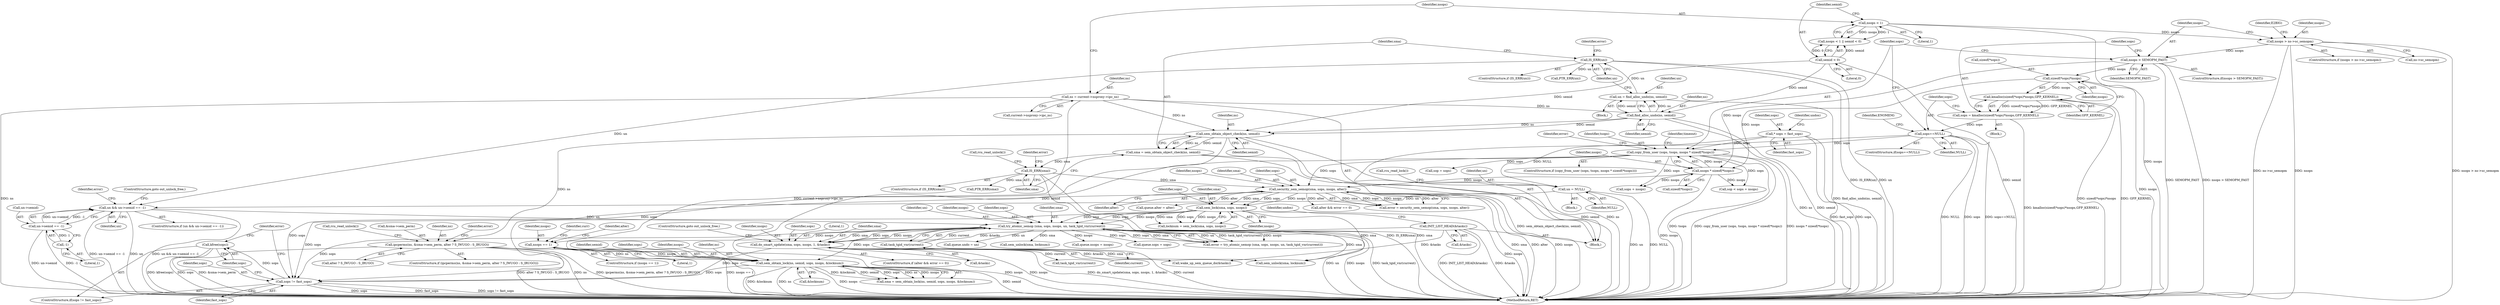 digraph "0_linux_6062a8dc0517bce23e3c2f7d2fea5e22411269a3_0@API" {
"1000630" [label="(Call,kfree(sops))"];
"1000627" [label="(Call,sops != fast_sops)"];
"1000394" [label="(Call,sem_lock(sma, sops, nsops))"];
"1000378" [label="(Call,security_sem_semop(sma, sops, nsops, alter))"];
"1000336" [label="(Call,IS_ERR(sma))"];
"1000330" [label="(Call,sma = sem_obtain_object_check(ns, semid))"];
"1000332" [label="(Call,sem_obtain_object_check(ns, semid))"];
"1000150" [label="(Call,ns = current->nsproxy->ipc_ns)"];
"1000312" [label="(Call,find_alloc_undo(ns, semid))"];
"1000162" [label="(Call,semid < 0)"];
"1000199" [label="(Call,copy_from_user (sops, tsops, nsops * sizeof(*tsops)))"];
"1000128" [label="(Call,* sops = fast_sops)"];
"1000192" [label="(Call,sops==NULL)"];
"1000182" [label="(Call,sops = kmalloc(sizeof(*sops)*nsops,GFP_KERNEL))"];
"1000184" [label="(Call,kmalloc(sizeof(*sops)*nsops,GFP_KERNEL))"];
"1000185" [label="(Call,sizeof(*sops)*nsops)"];
"1000178" [label="(Call,nsops > SEMOPM_FAST)"];
"1000169" [label="(Call,nsops > ns->sc_semopm)"];
"1000159" [label="(Call,nsops < 1)"];
"1000202" [label="(Call,nsops * sizeof(*tsops))"];
"1000569" [label="(Call,sem_obtain_lock(ns, semid, sops, nsops, &locknum))"];
"1000363" [label="(Call,ipcperms(ns, &sma->sem_perm, alter ? S_IWUGO : S_IRUGO))"];
"1000410" [label="(Call,try_atomic_semop (sma, sops, nsops, un, task_tgid_vnr(current)))"];
"1000399" [label="(Call,un && un->semid == -1)"];
"1000326" [label="(Call,un = NULL)"];
"1000316" [label="(Call,IS_ERR(un))"];
"1000310" [label="(Call,un = find_alloc_undo(ns, semid))"];
"1000401" [label="(Call,un->semid == -1)"];
"1000405" [label="(Call,-1)"];
"1000415" [label="(Call,task_tgid_vnr(current))"];
"1000463" [label="(Call,nsops == 1)"];
"1000428" [label="(Call,do_smart_update(sma, sops, nsops, 1, &tasks))"];
"1000304" [label="(Call,INIT_LIST_HEAD(&tasks))"];
"1000204" [label="(Call,sizeof(*tsops))"];
"1000465" [label="(Literal,1)"];
"1000400" [label="(Identifier,un)"];
"1000177" [label="(ControlStructure,if(nsops > SEMOPM_FAST))"];
"1000629" [label="(Identifier,fast_sops)"];
"1000573" [label="(Identifier,nsops)"];
"1000463" [label="(Call,nsops == 1)"];
"1000416" [label="(Identifier,current)"];
"1000203" [label="(Identifier,nsops)"];
"1000264" [label="(Call,sop = sops)"];
"1000406" [label="(Literal,1)"];
"1000399" [label="(Call,un && un->semid == -1)"];
"1000335" [label="(ControlStructure,if (IS_ERR(sma)))"];
"1000567" [label="(Call,sma = sem_obtain_lock(ns, semid, sops, nsops, &locknum))"];
"1000630" [label="(Call,kfree(sops))"];
"1000129" [label="(Identifier,sops)"];
"1000369" [label="(Call,alter ? S_IWUGO : S_IRUGO)"];
"1000183" [label="(Identifier,sops)"];
"1000364" [label="(Identifier,ns)"];
"1000201" [label="(Identifier,tsops)"];
"1000428" [label="(Call,do_smart_update(sma, sops, nsops, 1, &tasks))"];
"1000135" [label="(Identifier,undos)"];
"1000405" [label="(Call,-1)"];
"1000432" [label="(Literal,1)"];
"1000332" [label="(Call,sem_obtain_object_check(ns, semid))"];
"1000362" [label="(ControlStructure,if (ipcperms(ns, &sma->sem_perm, alter ? S_IWUGO : S_IRUGO)))"];
"1000180" [label="(Identifier,SEMOPM_FAST)"];
"1000312" [label="(Call,find_alloc_undo(ns, semid))"];
"1000325" [label="(Block,)"];
"1000308" [label="(Identifier,undos)"];
"1000179" [label="(Identifier,nsops)"];
"1000181" [label="(Block,)"];
"1000316" [label="(Call,IS_ERR(un))"];
"1000628" [label="(Identifier,sops)"];
"1000339" [label="(Call,rcu_read_unlock())"];
"1000185" [label="(Call,sizeof(*sops)*nsops)"];
"1000199" [label="(Call,copy_from_user (sops, tsops, nsops * sizeof(*tsops)))"];
"1000423" [label="(Call,alter && error == 0)"];
"1000209" [label="(Identifier,error)"];
"1000570" [label="(Identifier,ns)"];
"1000330" [label="(Call,sma = sem_obtain_object_check(ns, semid))"];
"1000194" [label="(Identifier,NULL)"];
"1000336" [label="(Call,IS_ERR(sma))"];
"1000329" [label="(Call,rcu_read_lock())"];
"1000168" [label="(ControlStructure,if (nsops > ns->sc_semopm))"];
"1000152" [label="(Call,current->nsproxy->ipc_ns)"];
"1000381" [label="(Identifier,nsops)"];
"1000333" [label="(Identifier,ns)"];
"1000119" [label="(Block,)"];
"1000433" [label="(Call,&tasks)"];
"1000429" [label="(Identifier,sma)"];
"1000159" [label="(Call,nsops < 1)"];
"1000198" [label="(ControlStructure,if (copy_from_user (sops, tsops, nsops * sizeof(*tsops))))"];
"1000191" [label="(ControlStructure,if(sops==NULL))"];
"1000162" [label="(Call,semid < 0)"];
"1000327" [label="(Identifier,un)"];
"1000392" [label="(Call,locknum = sem_lock(sma, sops, nsops))"];
"1000415" [label="(Call,task_tgid_vnr(current))"];
"1000410" [label="(Call,try_atomic_semop (sma, sops, nsops, un, task_tgid_vnr(current)))"];
"1000571" [label="(Identifier,semid)"];
"1000189" [label="(Identifier,nsops)"];
"1000376" [label="(Call,error = security_sem_semop(sma, sops, nsops, alter))"];
"1000382" [label="(Identifier,alter)"];
"1000326" [label="(Call,un = NULL)"];
"1000446" [label="(Call,queue.undo = un)"];
"1000412" [label="(Identifier,sops)"];
"1000543" [label="(Call,sem_unlock(sma, locknum))"];
"1000396" [label="(Identifier,sops)"];
"1000334" [label="(Identifier,semid)"];
"1000305" [label="(Call,&tasks)"];
"1000634" [label="(MethodReturn,RET)"];
"1000151" [label="(Identifier,ns)"];
"1000379" [label="(Identifier,sma)"];
"1000169" [label="(Call,nsops > ns->sc_semopm)"];
"1000190" [label="(Identifier,GFP_KERNEL)"];
"1000161" [label="(Literal,1)"];
"1000267" [label="(Call,sop < sops + nsops)"];
"1000409" [label="(Identifier,error)"];
"1000455" [label="(Call,task_tgid_vnr(current))"];
"1000626" [label="(ControlStructure,if(sops != fast_sops))"];
"1000200" [label="(Identifier,sops)"];
"1000627" [label="(Call,sops != fast_sops)"];
"1000184" [label="(Call,kmalloc(sizeof(*sops)*nsops,GFP_KERNEL))"];
"1000186" [label="(Call,sizeof(*sops))"];
"1000411" [label="(Identifier,sma)"];
"1000309" [label="(Block,)"];
"1000435" [label="(ControlStructure,goto out_unlock_free;)"];
"1000342" [label="(Call,PTR_ERR(sma))"];
"1000314" [label="(Identifier,semid)"];
"1000569" [label="(Call,sem_obtain_lock(ns, semid, sops, nsops, &locknum))"];
"1000380" [label="(Identifier,sops)"];
"1000337" [label="(Identifier,sma)"];
"1000377" [label="(Identifier,error)"];
"1000269" [label="(Call,sops + nsops)"];
"1000441" [label="(Call,queue.nsops = nsops)"];
"1000315" [label="(ControlStructure,if (IS_ERR(un)))"];
"1000197" [label="(Identifier,ENOMEM)"];
"1000374" [label="(Call,rcu_read_unlock())"];
"1000363" [label="(Call,ipcperms(ns, &sma->sem_perm, alter ? S_IWUGO : S_IRUGO))"];
"1000176" [label="(Identifier,E2BIG)"];
"1000431" [label="(Identifier,nsops)"];
"1000407" [label="(ControlStructure,goto out_unlock_free;)"];
"1000170" [label="(Identifier,nsops)"];
"1000346" [label="(Identifier,error)"];
"1000158" [label="(Call,nsops < 1 || semid < 0)"];
"1000502" [label="(Identifier,alter)"];
"1000163" [label="(Identifier,semid)"];
"1000304" [label="(Call,INIT_LIST_HEAD(&tasks))"];
"1000633" [label="(Identifier,error)"];
"1000574" [label="(Call,&locknum)"];
"1000365" [label="(Call,&sma->sem_perm)"];
"1000401" [label="(Call,un->semid == -1)"];
"1000572" [label="(Identifier,sops)"];
"1000394" [label="(Call,sem_lock(sma, sops, nsops))"];
"1000193" [label="(Identifier,sops)"];
"1000320" [label="(Identifier,error)"];
"1000414" [label="(Identifier,un)"];
"1000464" [label="(Identifier,nsops)"];
"1000192" [label="(Call,sops==NULL)"];
"1000378" [label="(Call,security_sem_semop(sma, sops, nsops, alter))"];
"1000128" [label="(Call,* sops = fast_sops)"];
"1000321" [label="(Call,PTR_ERR(un))"];
"1000150" [label="(Call,ns = current->nsproxy->ipc_ns)"];
"1000436" [label="(Call,queue.sops = sops)"];
"1000313" [label="(Identifier,ns)"];
"1000469" [label="(Identifier,curr)"];
"1000164" [label="(Literal,0)"];
"1000182" [label="(Call,sops = kmalloc(sizeof(*sops)*nsops,GFP_KERNEL))"];
"1000622" [label="(Call,wake_up_sem_queue_do(&tasks))"];
"1000171" [label="(Call,ns->sc_semopm)"];
"1000408" [label="(Call,error = try_atomic_semop (sma, sops, nsops, un, task_tgid_vnr(current)))"];
"1000214" [label="(Identifier,timeout)"];
"1000395" [label="(Identifier,sma)"];
"1000618" [label="(Call,sem_unlock(sma, locknum))"];
"1000311" [label="(Identifier,un)"];
"1000397" [label="(Identifier,nsops)"];
"1000457" [label="(Call,queue.alter = alter)"];
"1000130" [label="(Identifier,fast_sops)"];
"1000178" [label="(Call,nsops > SEMOPM_FAST)"];
"1000402" [label="(Call,un->semid)"];
"1000328" [label="(Identifier,NULL)"];
"1000413" [label="(Identifier,nsops)"];
"1000331" [label="(Identifier,sma)"];
"1000430" [label="(Identifier,sops)"];
"1000631" [label="(Identifier,sops)"];
"1000398" [label="(ControlStructure,if (un && un->semid == -1))"];
"1000317" [label="(Identifier,un)"];
"1000422" [label="(ControlStructure,if (alter && error == 0))"];
"1000160" [label="(Identifier,nsops)"];
"1000462" [label="(ControlStructure,if (nsops == 1))"];
"1000202" [label="(Call,nsops * sizeof(*tsops))"];
"1000310" [label="(Call,un = find_alloc_undo(ns, semid))"];
"1000630" -> "1000626"  [label="AST: "];
"1000630" -> "1000631"  [label="CFG: "];
"1000631" -> "1000630"  [label="AST: "];
"1000633" -> "1000630"  [label="CFG: "];
"1000630" -> "1000634"  [label="DDG: kfree(sops)"];
"1000630" -> "1000634"  [label="DDG: sops"];
"1000627" -> "1000630"  [label="DDG: sops"];
"1000627" -> "1000626"  [label="AST: "];
"1000627" -> "1000629"  [label="CFG: "];
"1000628" -> "1000627"  [label="AST: "];
"1000629" -> "1000627"  [label="AST: "];
"1000631" -> "1000627"  [label="CFG: "];
"1000633" -> "1000627"  [label="CFG: "];
"1000627" -> "1000634"  [label="DDG: fast_sops"];
"1000627" -> "1000634"  [label="DDG: sops != fast_sops"];
"1000627" -> "1000634"  [label="DDG: sops"];
"1000394" -> "1000627"  [label="DDG: sops"];
"1000199" -> "1000627"  [label="DDG: sops"];
"1000378" -> "1000627"  [label="DDG: sops"];
"1000569" -> "1000627"  [label="DDG: sops"];
"1000428" -> "1000627"  [label="DDG: sops"];
"1000410" -> "1000627"  [label="DDG: sops"];
"1000394" -> "1000392"  [label="AST: "];
"1000394" -> "1000397"  [label="CFG: "];
"1000395" -> "1000394"  [label="AST: "];
"1000396" -> "1000394"  [label="AST: "];
"1000397" -> "1000394"  [label="AST: "];
"1000392" -> "1000394"  [label="CFG: "];
"1000394" -> "1000634"  [label="DDG: nsops"];
"1000394" -> "1000392"  [label="DDG: sma"];
"1000394" -> "1000392"  [label="DDG: sops"];
"1000394" -> "1000392"  [label="DDG: nsops"];
"1000378" -> "1000394"  [label="DDG: sma"];
"1000378" -> "1000394"  [label="DDG: sops"];
"1000378" -> "1000394"  [label="DDG: nsops"];
"1000394" -> "1000410"  [label="DDG: sma"];
"1000394" -> "1000410"  [label="DDG: sops"];
"1000394" -> "1000410"  [label="DDG: nsops"];
"1000394" -> "1000618"  [label="DDG: sma"];
"1000378" -> "1000376"  [label="AST: "];
"1000378" -> "1000382"  [label="CFG: "];
"1000379" -> "1000378"  [label="AST: "];
"1000380" -> "1000378"  [label="AST: "];
"1000381" -> "1000378"  [label="AST: "];
"1000382" -> "1000378"  [label="AST: "];
"1000376" -> "1000378"  [label="CFG: "];
"1000378" -> "1000634"  [label="DDG: sma"];
"1000378" -> "1000634"  [label="DDG: alter"];
"1000378" -> "1000634"  [label="DDG: nsops"];
"1000378" -> "1000376"  [label="DDG: sma"];
"1000378" -> "1000376"  [label="DDG: sops"];
"1000378" -> "1000376"  [label="DDG: nsops"];
"1000378" -> "1000376"  [label="DDG: alter"];
"1000336" -> "1000378"  [label="DDG: sma"];
"1000199" -> "1000378"  [label="DDG: sops"];
"1000202" -> "1000378"  [label="DDG: nsops"];
"1000378" -> "1000423"  [label="DDG: alter"];
"1000378" -> "1000457"  [label="DDG: alter"];
"1000336" -> "1000335"  [label="AST: "];
"1000336" -> "1000337"  [label="CFG: "];
"1000337" -> "1000336"  [label="AST: "];
"1000339" -> "1000336"  [label="CFG: "];
"1000346" -> "1000336"  [label="CFG: "];
"1000336" -> "1000634"  [label="DDG: IS_ERR(sma)"];
"1000336" -> "1000634"  [label="DDG: sma"];
"1000330" -> "1000336"  [label="DDG: sma"];
"1000336" -> "1000342"  [label="DDG: sma"];
"1000330" -> "1000119"  [label="AST: "];
"1000330" -> "1000332"  [label="CFG: "];
"1000331" -> "1000330"  [label="AST: "];
"1000332" -> "1000330"  [label="AST: "];
"1000337" -> "1000330"  [label="CFG: "];
"1000330" -> "1000634"  [label="DDG: sem_obtain_object_check(ns, semid)"];
"1000332" -> "1000330"  [label="DDG: ns"];
"1000332" -> "1000330"  [label="DDG: semid"];
"1000332" -> "1000334"  [label="CFG: "];
"1000333" -> "1000332"  [label="AST: "];
"1000334" -> "1000332"  [label="AST: "];
"1000332" -> "1000634"  [label="DDG: semid"];
"1000332" -> "1000634"  [label="DDG: ns"];
"1000150" -> "1000332"  [label="DDG: ns"];
"1000312" -> "1000332"  [label="DDG: ns"];
"1000312" -> "1000332"  [label="DDG: semid"];
"1000162" -> "1000332"  [label="DDG: semid"];
"1000332" -> "1000363"  [label="DDG: ns"];
"1000332" -> "1000569"  [label="DDG: semid"];
"1000150" -> "1000119"  [label="AST: "];
"1000150" -> "1000152"  [label="CFG: "];
"1000151" -> "1000150"  [label="AST: "];
"1000152" -> "1000150"  [label="AST: "];
"1000160" -> "1000150"  [label="CFG: "];
"1000150" -> "1000634"  [label="DDG: ns"];
"1000150" -> "1000634"  [label="DDG: current->nsproxy->ipc_ns"];
"1000150" -> "1000312"  [label="DDG: ns"];
"1000312" -> "1000310"  [label="AST: "];
"1000312" -> "1000314"  [label="CFG: "];
"1000313" -> "1000312"  [label="AST: "];
"1000314" -> "1000312"  [label="AST: "];
"1000310" -> "1000312"  [label="CFG: "];
"1000312" -> "1000634"  [label="DDG: ns"];
"1000312" -> "1000634"  [label="DDG: semid"];
"1000312" -> "1000310"  [label="DDG: ns"];
"1000312" -> "1000310"  [label="DDG: semid"];
"1000162" -> "1000312"  [label="DDG: semid"];
"1000162" -> "1000158"  [label="AST: "];
"1000162" -> "1000164"  [label="CFG: "];
"1000163" -> "1000162"  [label="AST: "];
"1000164" -> "1000162"  [label="AST: "];
"1000158" -> "1000162"  [label="CFG: "];
"1000162" -> "1000634"  [label="DDG: semid"];
"1000162" -> "1000158"  [label="DDG: semid"];
"1000162" -> "1000158"  [label="DDG: 0"];
"1000199" -> "1000198"  [label="AST: "];
"1000199" -> "1000202"  [label="CFG: "];
"1000200" -> "1000199"  [label="AST: "];
"1000201" -> "1000199"  [label="AST: "];
"1000202" -> "1000199"  [label="AST: "];
"1000209" -> "1000199"  [label="CFG: "];
"1000214" -> "1000199"  [label="CFG: "];
"1000199" -> "1000634"  [label="DDG: tsops"];
"1000199" -> "1000634"  [label="DDG: copy_from_user (sops, tsops, nsops * sizeof(*tsops))"];
"1000199" -> "1000634"  [label="DDG: nsops * sizeof(*tsops)"];
"1000128" -> "1000199"  [label="DDG: sops"];
"1000192" -> "1000199"  [label="DDG: sops"];
"1000202" -> "1000199"  [label="DDG: nsops"];
"1000199" -> "1000264"  [label="DDG: sops"];
"1000199" -> "1000267"  [label="DDG: sops"];
"1000199" -> "1000269"  [label="DDG: sops"];
"1000128" -> "1000119"  [label="AST: "];
"1000128" -> "1000130"  [label="CFG: "];
"1000129" -> "1000128"  [label="AST: "];
"1000130" -> "1000128"  [label="AST: "];
"1000135" -> "1000128"  [label="CFG: "];
"1000128" -> "1000634"  [label="DDG: fast_sops"];
"1000128" -> "1000634"  [label="DDG: sops"];
"1000192" -> "1000191"  [label="AST: "];
"1000192" -> "1000194"  [label="CFG: "];
"1000193" -> "1000192"  [label="AST: "];
"1000194" -> "1000192"  [label="AST: "];
"1000197" -> "1000192"  [label="CFG: "];
"1000200" -> "1000192"  [label="CFG: "];
"1000192" -> "1000634"  [label="DDG: NULL"];
"1000192" -> "1000634"  [label="DDG: sops"];
"1000192" -> "1000634"  [label="DDG: sops==NULL"];
"1000182" -> "1000192"  [label="DDG: sops"];
"1000192" -> "1000326"  [label="DDG: NULL"];
"1000182" -> "1000181"  [label="AST: "];
"1000182" -> "1000184"  [label="CFG: "];
"1000183" -> "1000182"  [label="AST: "];
"1000184" -> "1000182"  [label="AST: "];
"1000193" -> "1000182"  [label="CFG: "];
"1000182" -> "1000634"  [label="DDG: kmalloc(sizeof(*sops)*nsops,GFP_KERNEL)"];
"1000184" -> "1000182"  [label="DDG: sizeof(*sops)*nsops"];
"1000184" -> "1000182"  [label="DDG: GFP_KERNEL"];
"1000184" -> "1000190"  [label="CFG: "];
"1000185" -> "1000184"  [label="AST: "];
"1000190" -> "1000184"  [label="AST: "];
"1000184" -> "1000634"  [label="DDG: sizeof(*sops)*nsops"];
"1000184" -> "1000634"  [label="DDG: GFP_KERNEL"];
"1000185" -> "1000184"  [label="DDG: nsops"];
"1000185" -> "1000189"  [label="CFG: "];
"1000186" -> "1000185"  [label="AST: "];
"1000189" -> "1000185"  [label="AST: "];
"1000190" -> "1000185"  [label="CFG: "];
"1000185" -> "1000634"  [label="DDG: nsops"];
"1000178" -> "1000185"  [label="DDG: nsops"];
"1000185" -> "1000202"  [label="DDG: nsops"];
"1000178" -> "1000177"  [label="AST: "];
"1000178" -> "1000180"  [label="CFG: "];
"1000179" -> "1000178"  [label="AST: "];
"1000180" -> "1000178"  [label="AST: "];
"1000183" -> "1000178"  [label="CFG: "];
"1000200" -> "1000178"  [label="CFG: "];
"1000178" -> "1000634"  [label="DDG: nsops > SEMOPM_FAST"];
"1000178" -> "1000634"  [label="DDG: SEMOPM_FAST"];
"1000169" -> "1000178"  [label="DDG: nsops"];
"1000178" -> "1000202"  [label="DDG: nsops"];
"1000169" -> "1000168"  [label="AST: "];
"1000169" -> "1000171"  [label="CFG: "];
"1000170" -> "1000169"  [label="AST: "];
"1000171" -> "1000169"  [label="AST: "];
"1000176" -> "1000169"  [label="CFG: "];
"1000179" -> "1000169"  [label="CFG: "];
"1000169" -> "1000634"  [label="DDG: nsops > ns->sc_semopm"];
"1000169" -> "1000634"  [label="DDG: ns->sc_semopm"];
"1000169" -> "1000634"  [label="DDG: nsops"];
"1000159" -> "1000169"  [label="DDG: nsops"];
"1000159" -> "1000158"  [label="AST: "];
"1000159" -> "1000161"  [label="CFG: "];
"1000160" -> "1000159"  [label="AST: "];
"1000161" -> "1000159"  [label="AST: "];
"1000163" -> "1000159"  [label="CFG: "];
"1000158" -> "1000159"  [label="CFG: "];
"1000159" -> "1000634"  [label="DDG: nsops"];
"1000159" -> "1000158"  [label="DDG: nsops"];
"1000159" -> "1000158"  [label="DDG: 1"];
"1000202" -> "1000204"  [label="CFG: "];
"1000203" -> "1000202"  [label="AST: "];
"1000204" -> "1000202"  [label="AST: "];
"1000202" -> "1000634"  [label="DDG: nsops"];
"1000202" -> "1000267"  [label="DDG: nsops"];
"1000202" -> "1000269"  [label="DDG: nsops"];
"1000569" -> "1000567"  [label="AST: "];
"1000569" -> "1000574"  [label="CFG: "];
"1000570" -> "1000569"  [label="AST: "];
"1000571" -> "1000569"  [label="AST: "];
"1000572" -> "1000569"  [label="AST: "];
"1000573" -> "1000569"  [label="AST: "];
"1000574" -> "1000569"  [label="AST: "];
"1000567" -> "1000569"  [label="CFG: "];
"1000569" -> "1000634"  [label="DDG: semid"];
"1000569" -> "1000634"  [label="DDG: &locknum"];
"1000569" -> "1000634"  [label="DDG: ns"];
"1000569" -> "1000634"  [label="DDG: nsops"];
"1000569" -> "1000567"  [label="DDG: &locknum"];
"1000569" -> "1000567"  [label="DDG: semid"];
"1000569" -> "1000567"  [label="DDG: sops"];
"1000569" -> "1000567"  [label="DDG: ns"];
"1000569" -> "1000567"  [label="DDG: nsops"];
"1000363" -> "1000569"  [label="DDG: ns"];
"1000410" -> "1000569"  [label="DDG: sops"];
"1000463" -> "1000569"  [label="DDG: nsops"];
"1000363" -> "1000362"  [label="AST: "];
"1000363" -> "1000369"  [label="CFG: "];
"1000364" -> "1000363"  [label="AST: "];
"1000365" -> "1000363"  [label="AST: "];
"1000369" -> "1000363"  [label="AST: "];
"1000374" -> "1000363"  [label="CFG: "];
"1000377" -> "1000363"  [label="CFG: "];
"1000363" -> "1000634"  [label="DDG: &sma->sem_perm"];
"1000363" -> "1000634"  [label="DDG: alter ? S_IWUGO : S_IRUGO"];
"1000363" -> "1000634"  [label="DDG: ns"];
"1000363" -> "1000634"  [label="DDG: ipcperms(ns, &sma->sem_perm, alter ? S_IWUGO : S_IRUGO)"];
"1000410" -> "1000408"  [label="AST: "];
"1000410" -> "1000415"  [label="CFG: "];
"1000411" -> "1000410"  [label="AST: "];
"1000412" -> "1000410"  [label="AST: "];
"1000413" -> "1000410"  [label="AST: "];
"1000414" -> "1000410"  [label="AST: "];
"1000415" -> "1000410"  [label="AST: "];
"1000408" -> "1000410"  [label="CFG: "];
"1000410" -> "1000634"  [label="DDG: un"];
"1000410" -> "1000634"  [label="DDG: nsops"];
"1000410" -> "1000634"  [label="DDG: task_tgid_vnr(current)"];
"1000410" -> "1000408"  [label="DDG: un"];
"1000410" -> "1000408"  [label="DDG: task_tgid_vnr(current)"];
"1000410" -> "1000408"  [label="DDG: nsops"];
"1000410" -> "1000408"  [label="DDG: sops"];
"1000410" -> "1000408"  [label="DDG: sma"];
"1000399" -> "1000410"  [label="DDG: un"];
"1000415" -> "1000410"  [label="DDG: current"];
"1000410" -> "1000428"  [label="DDG: sma"];
"1000410" -> "1000428"  [label="DDG: sops"];
"1000410" -> "1000428"  [label="DDG: nsops"];
"1000410" -> "1000436"  [label="DDG: sops"];
"1000410" -> "1000441"  [label="DDG: nsops"];
"1000410" -> "1000446"  [label="DDG: un"];
"1000410" -> "1000463"  [label="DDG: nsops"];
"1000410" -> "1000543"  [label="DDG: sma"];
"1000410" -> "1000618"  [label="DDG: sma"];
"1000399" -> "1000398"  [label="AST: "];
"1000399" -> "1000400"  [label="CFG: "];
"1000399" -> "1000401"  [label="CFG: "];
"1000400" -> "1000399"  [label="AST: "];
"1000401" -> "1000399"  [label="AST: "];
"1000407" -> "1000399"  [label="CFG: "];
"1000409" -> "1000399"  [label="CFG: "];
"1000399" -> "1000634"  [label="DDG: un->semid == -1"];
"1000399" -> "1000634"  [label="DDG: un"];
"1000399" -> "1000634"  [label="DDG: un && un->semid == -1"];
"1000326" -> "1000399"  [label="DDG: un"];
"1000316" -> "1000399"  [label="DDG: un"];
"1000401" -> "1000399"  [label="DDG: un->semid"];
"1000401" -> "1000399"  [label="DDG: -1"];
"1000326" -> "1000325"  [label="AST: "];
"1000326" -> "1000328"  [label="CFG: "];
"1000327" -> "1000326"  [label="AST: "];
"1000328" -> "1000326"  [label="AST: "];
"1000329" -> "1000326"  [label="CFG: "];
"1000326" -> "1000634"  [label="DDG: NULL"];
"1000326" -> "1000634"  [label="DDG: un"];
"1000316" -> "1000315"  [label="AST: "];
"1000316" -> "1000317"  [label="CFG: "];
"1000317" -> "1000316"  [label="AST: "];
"1000320" -> "1000316"  [label="CFG: "];
"1000331" -> "1000316"  [label="CFG: "];
"1000316" -> "1000634"  [label="DDG: IS_ERR(un)"];
"1000316" -> "1000634"  [label="DDG: un"];
"1000310" -> "1000316"  [label="DDG: un"];
"1000316" -> "1000321"  [label="DDG: un"];
"1000310" -> "1000309"  [label="AST: "];
"1000311" -> "1000310"  [label="AST: "];
"1000317" -> "1000310"  [label="CFG: "];
"1000310" -> "1000634"  [label="DDG: find_alloc_undo(ns, semid)"];
"1000401" -> "1000405"  [label="CFG: "];
"1000402" -> "1000401"  [label="AST: "];
"1000405" -> "1000401"  [label="AST: "];
"1000401" -> "1000634"  [label="DDG: -1"];
"1000401" -> "1000634"  [label="DDG: un->semid"];
"1000405" -> "1000401"  [label="DDG: 1"];
"1000405" -> "1000406"  [label="CFG: "];
"1000406" -> "1000405"  [label="AST: "];
"1000415" -> "1000416"  [label="CFG: "];
"1000416" -> "1000415"  [label="AST: "];
"1000415" -> "1000634"  [label="DDG: current"];
"1000415" -> "1000455"  [label="DDG: current"];
"1000463" -> "1000462"  [label="AST: "];
"1000463" -> "1000465"  [label="CFG: "];
"1000464" -> "1000463"  [label="AST: "];
"1000465" -> "1000463"  [label="AST: "];
"1000469" -> "1000463"  [label="CFG: "];
"1000502" -> "1000463"  [label="CFG: "];
"1000463" -> "1000634"  [label="DDG: nsops == 1"];
"1000463" -> "1000634"  [label="DDG: nsops"];
"1000428" -> "1000422"  [label="AST: "];
"1000428" -> "1000433"  [label="CFG: "];
"1000429" -> "1000428"  [label="AST: "];
"1000430" -> "1000428"  [label="AST: "];
"1000431" -> "1000428"  [label="AST: "];
"1000432" -> "1000428"  [label="AST: "];
"1000433" -> "1000428"  [label="AST: "];
"1000435" -> "1000428"  [label="CFG: "];
"1000428" -> "1000634"  [label="DDG: do_smart_update(sma, sops, nsops, 1, &tasks)"];
"1000428" -> "1000634"  [label="DDG: nsops"];
"1000304" -> "1000428"  [label="DDG: &tasks"];
"1000428" -> "1000618"  [label="DDG: sma"];
"1000428" -> "1000622"  [label="DDG: &tasks"];
"1000304" -> "1000119"  [label="AST: "];
"1000304" -> "1000305"  [label="CFG: "];
"1000305" -> "1000304"  [label="AST: "];
"1000308" -> "1000304"  [label="CFG: "];
"1000304" -> "1000634"  [label="DDG: INIT_LIST_HEAD(&tasks)"];
"1000304" -> "1000634"  [label="DDG: &tasks"];
"1000304" -> "1000622"  [label="DDG: &tasks"];
}
